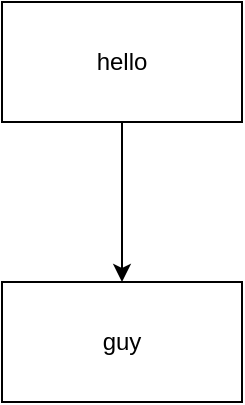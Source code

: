 <mxfile version="12.2.6" type="github" pages="1"><diagram id="jIDqlT_3dHiIXawpxImZ" name="Page-1"><mxGraphModel dx="1412" dy="780" grid="1" gridSize="10" guides="1" tooltips="1" connect="1" arrows="1" fold="1" page="1" pageScale="1" pageWidth="827" pageHeight="1169" math="0" shadow="0"><root><mxCell id="0"/><mxCell id="1" parent="0"/><mxCell id="6WdSj8uACgTHr8INPlk5-4" value="" style="edgeStyle=orthogonalEdgeStyle;rounded=0;orthogonalLoop=1;jettySize=auto;html=1;" edge="1" parent="1" source="6WdSj8uACgTHr8INPlk5-2" target="6WdSj8uACgTHr8INPlk5-3"><mxGeometry relative="1" as="geometry"/></mxCell><mxCell id="6WdSj8uACgTHr8INPlk5-2" value="hello" style="rounded=0;whiteSpace=wrap;html=1;" vertex="1" parent="1"><mxGeometry x="90" y="120" width="120" height="60" as="geometry"/></mxCell><mxCell id="6WdSj8uACgTHr8INPlk5-3" value="guy" style="rounded=0;whiteSpace=wrap;html=1;" vertex="1" parent="1"><mxGeometry x="90" y="260" width="120" height="60" as="geometry"/></mxCell></root></mxGraphModel></diagram></mxfile>